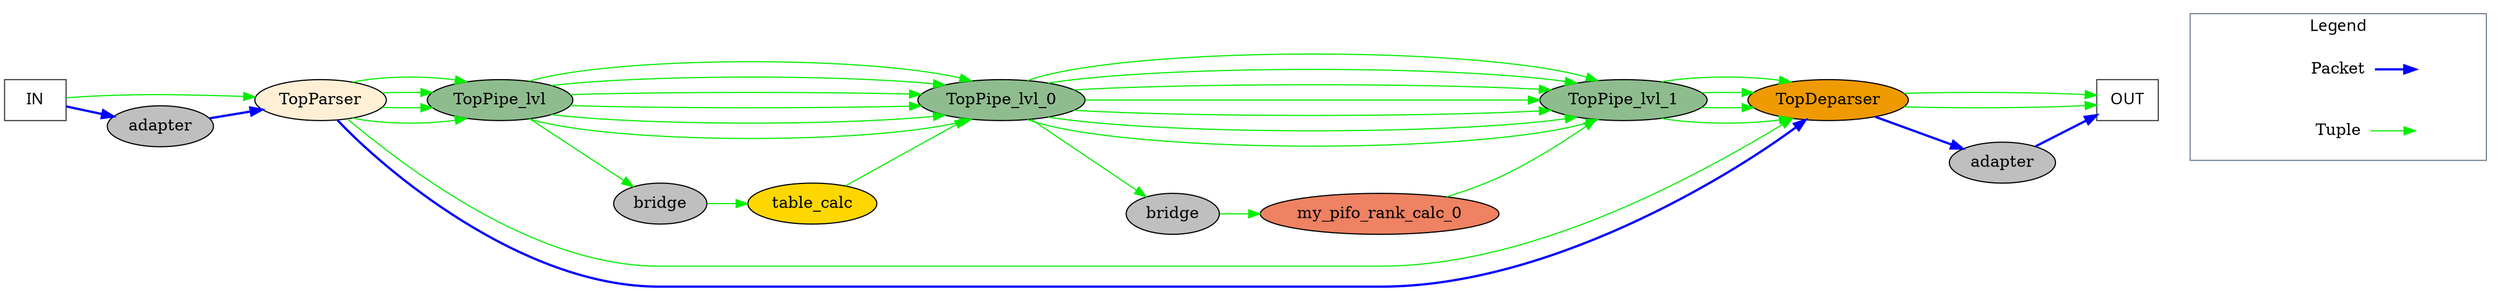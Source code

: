 digraph SimpleSumeSwitch {
rankdir = LR;
_IN_[label = "IN", shape=box, color = gray24,  fontname="times:italic"  ];
_OUT_[label = "OUT", shape=box, color = gray24,  fontname="times:italic"  ];
TopParser[style = filled, fillcolor = papayawhip ];
TopPipe_lvl[style = filled, fillcolor = darkseagreen ];
table_calc[style = filled, fillcolor = gold ];
TopPipe_lvl_0[style = filled, fillcolor = darkseagreen ];
my_pifo_rank_calc_0[style = filled, fillcolor = salmon2 ];
TopPipe_lvl_1[style = filled, fillcolor = darkseagreen ];
TopDeparser[style = filled, fillcolor = orange2 ];
S_BRIDGER_for_table_calc_tuple_in_request[label = "bridge", style = filled, fillcolor=gray75 ];
S_BRIDGER_for_my_pifo_rank_calc_0_tuple_in_my_pifo_rank_calc_input[label = "bridge", style = filled, fillcolor=gray75 ];
S_PROTOCOL_ADAPTER_INGRESS[label = "adapter", style = filled, fillcolor=gray75 ];
S_PROTOCOL_ADAPTER_EGRESS[label = "adapter", style = filled, fillcolor=gray75 ];
TopPipe_lvl -> TopPipe_lvl_0 [color=green2] ;
TopPipe_lvl -> TopPipe_lvl_0 [color=green2] ;
TopPipe_lvl -> TopPipe_lvl_0 [color=green2] ;
TopPipe_lvl -> TopPipe_lvl_0 [color=green2] ;
TopPipe_lvl -> TopPipe_lvl_0 [color=green2] ;
TopPipe_lvl -> TopPipe_lvl_0 [color=green2] ;
TopPipe_lvl -> S_BRIDGER_for_table_calc_tuple_in_request [color=green2] ;
S_BRIDGER_for_table_calc_tuple_in_request -> table_calc [color=green2] ;
table_calc -> TopPipe_lvl_0 [color=green2] ;
TopPipe_lvl_0 -> TopPipe_lvl_1 [color=green2] ;
TopPipe_lvl_0 -> TopPipe_lvl_1 [color=green2] ;
TopPipe_lvl_0 -> TopPipe_lvl_1 [color=green2] ;
TopPipe_lvl_0 -> TopPipe_lvl_1 [color=green2] ;
TopPipe_lvl_0 -> TopPipe_lvl_1 [color=green2] ;
TopPipe_lvl_0 -> TopPipe_lvl_1 [color=green2] ;
TopPipe_lvl_0 -> TopPipe_lvl_1 [color=green2] ;
TopPipe_lvl_0 -> S_BRIDGER_for_my_pifo_rank_calc_0_tuple_in_my_pifo_rank_calc_input [color=green2] ;
S_BRIDGER_for_my_pifo_rank_calc_0_tuple_in_my_pifo_rank_calc_input -> my_pifo_rank_calc_0 [color=green2] ;
my_pifo_rank_calc_0 -> TopPipe_lvl_1 [color=green2] ;
TopParser -> TopPipe_lvl [color=green2] ;
TopPipe_lvl_1 -> TopDeparser [color=green2] ;
TopParser -> TopPipe_lvl [color=green2] ;
TopPipe_lvl_1 -> TopDeparser [color=green2] ;
TopParser -> TopPipe_lvl [color=green2] ;
TopPipe_lvl_1 -> TopDeparser [color=green2] ;
TopDeparser -> _OUT_ [color=green2] ;
_IN_ -> TopParser [color=green2] ;
TopParser -> TopPipe_lvl [color=green2] ;
TopPipe_lvl_1 -> TopDeparser [color=green2] ;
TopDeparser -> _OUT_ [color=green2] ;
_IN_ -> S_PROTOCOL_ADAPTER_INGRESS [color=blue, style = bold] ;
S_PROTOCOL_ADAPTER_INGRESS -> TopParser [color=blue, style = bold] ;
TopParser -> TopDeparser [color=blue, style = bold] ;
TopDeparser -> S_PROTOCOL_ADAPTER_EGRESS [color=blue, style = bold] ;
S_PROTOCOL_ADAPTER_EGRESS -> _OUT_ [color=blue, style = bold] ;
TopParser -> TopDeparser [color=green2] ;
subgraph cluster_0 { 
    node [shape=plaintext];
    
    k3 [label = "Tuple" ];
    k2 [label = "Packet" ];

    d2 [label = "" ];
    d3 [label = "" ];

    anchor [label = "" ];
    
    anchor -> k2 [style=invis];
    anchor -> k3 [style=invis];  
    
    k2 -> d2 [color=blue, style=bold];
    k3 -> d3 [color=green2];
    
    label = "Legend"; fontname="times:bold";
    color=SlateGray
}
_OUT_ -> anchor [style=invis];

}

